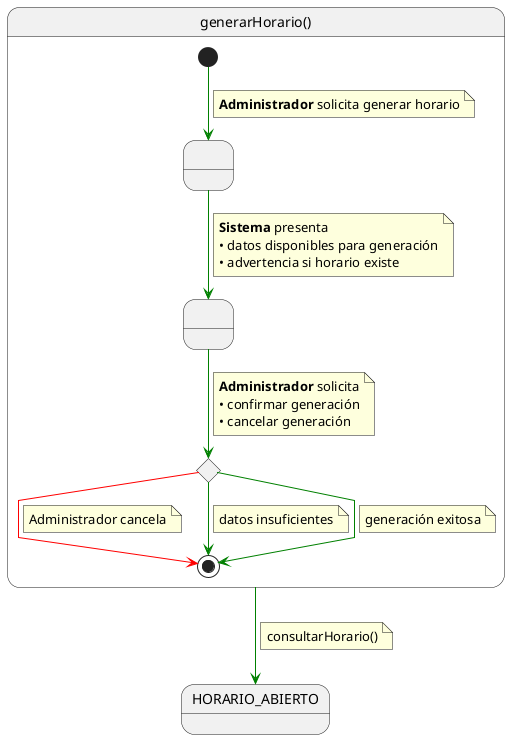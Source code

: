 @startuml generarHorario

skinparam linetype polyline

state generarHorario as "generarHorario()" {

    state " " as RequiringGeneration
    state " " as ProvidingConfirmation
    state c <<choice>>

    [*] -[#green]-> RequiringGeneration 
    note on link
    <b>Administrador</b> solicita generar horario
    end note    
    
    RequiringGeneration -[#green]-> ProvidingConfirmation
    note on link
    <b>Sistema</b> presenta
    • datos disponibles para generación
    • advertencia si horario existe
    end note
    
    ProvidingConfirmation -[#green]-> c
    note on link
    <b>Administrador</b> solicita
    • confirmar generación
    • cancelar generación
    end note
    
    c -[#red]-> [*]
    note on link
    Administrador cancela
    end note

    c -[#green]-> [*]
    note on link
    datos insuficientes
    end note

    c -[#green]-> [*]
    note on link
    generación exitosa
    end note
}

generarHorario -[#green]-> HORARIO_ABIERTO
note on link
consultarHorario()
end note

@enduml